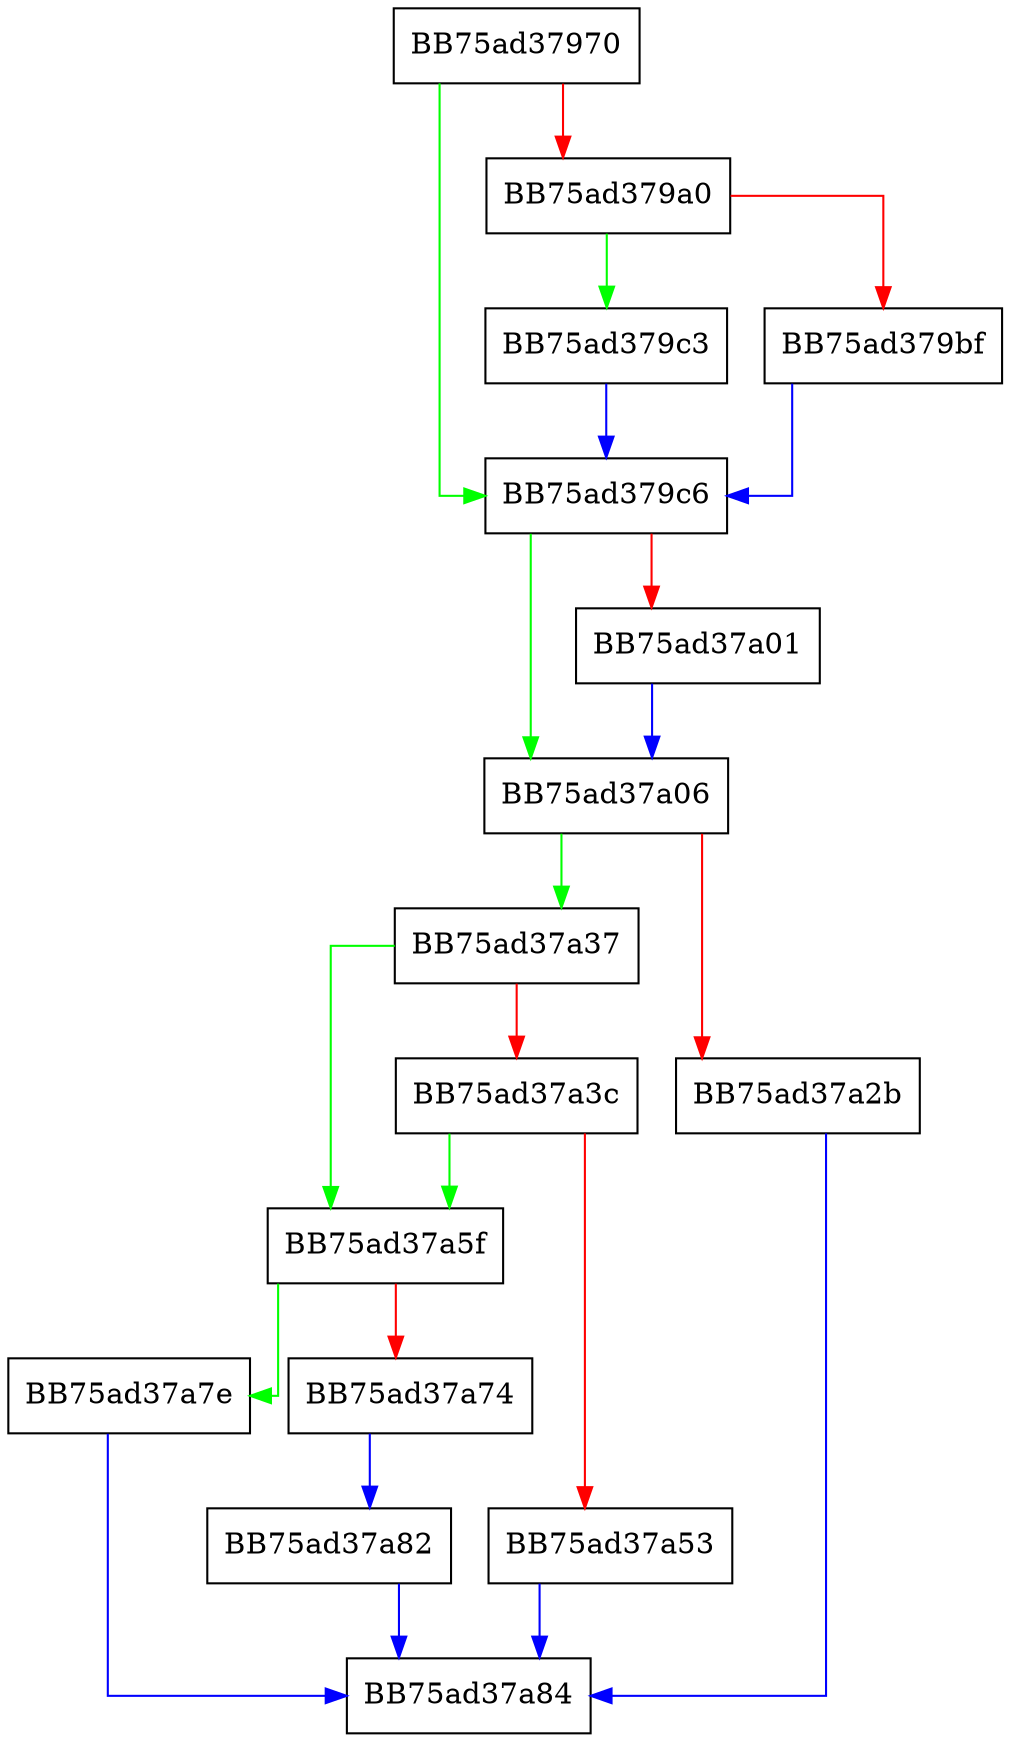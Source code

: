 digraph DumpProcessCreateEv {
  node [shape="box"];
  graph [splines=ortho];
  BB75ad37970 -> BB75ad379c6 [color="green"];
  BB75ad37970 -> BB75ad379a0 [color="red"];
  BB75ad379a0 -> BB75ad379c3 [color="green"];
  BB75ad379a0 -> BB75ad379bf [color="red"];
  BB75ad379bf -> BB75ad379c6 [color="blue"];
  BB75ad379c3 -> BB75ad379c6 [color="blue"];
  BB75ad379c6 -> BB75ad37a06 [color="green"];
  BB75ad379c6 -> BB75ad37a01 [color="red"];
  BB75ad37a01 -> BB75ad37a06 [color="blue"];
  BB75ad37a06 -> BB75ad37a37 [color="green"];
  BB75ad37a06 -> BB75ad37a2b [color="red"];
  BB75ad37a2b -> BB75ad37a84 [color="blue"];
  BB75ad37a37 -> BB75ad37a5f [color="green"];
  BB75ad37a37 -> BB75ad37a3c [color="red"];
  BB75ad37a3c -> BB75ad37a5f [color="green"];
  BB75ad37a3c -> BB75ad37a53 [color="red"];
  BB75ad37a53 -> BB75ad37a84 [color="blue"];
  BB75ad37a5f -> BB75ad37a7e [color="green"];
  BB75ad37a5f -> BB75ad37a74 [color="red"];
  BB75ad37a74 -> BB75ad37a82 [color="blue"];
  BB75ad37a7e -> BB75ad37a84 [color="blue"];
  BB75ad37a82 -> BB75ad37a84 [color="blue"];
}